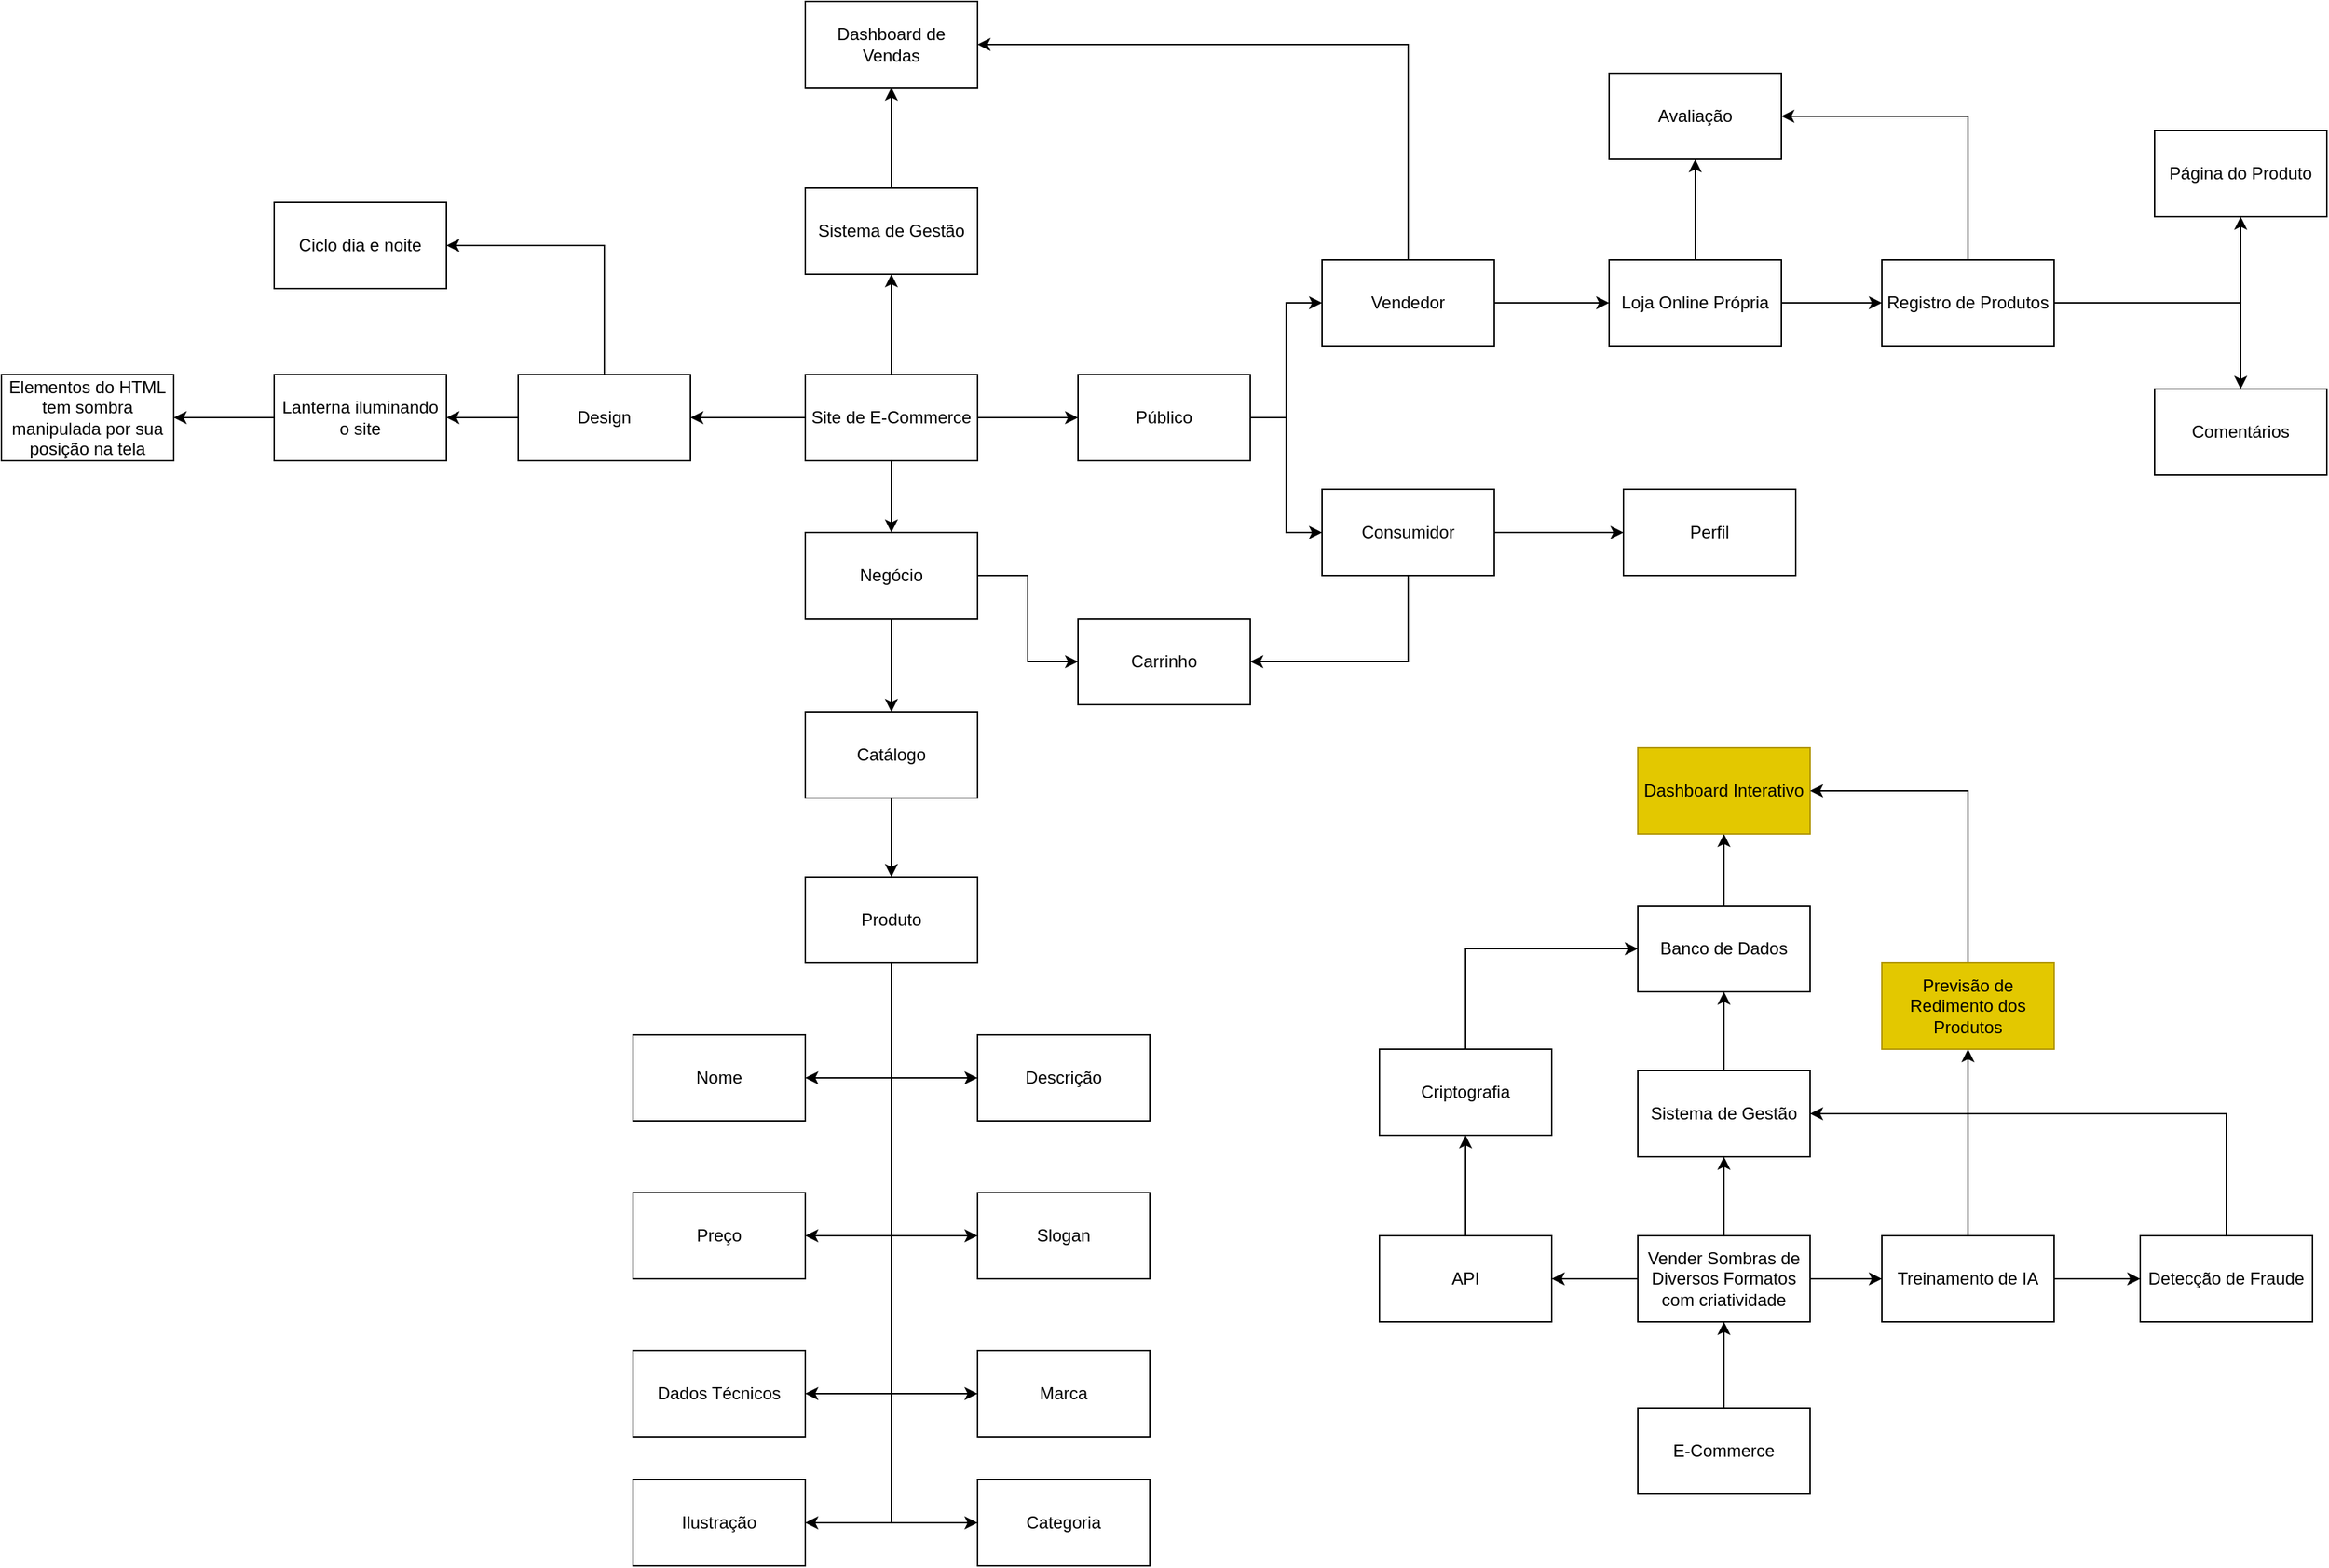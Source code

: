 <mxfile version="28.0.7">
  <diagram name="Página-1" id="C9cEIiKyZK1KmU4NjCaQ">
    <mxGraphModel dx="2403" dy="882" grid="1" gridSize="10" guides="1" tooltips="1" connect="1" arrows="1" fold="1" page="1" pageScale="1" pageWidth="827" pageHeight="1169" math="0" shadow="0">
      <root>
        <mxCell id="0" />
        <mxCell id="1" parent="0" />
        <mxCell id="oSPMD-teFhX5AmUhnf4v-3" style="edgeStyle=orthogonalEdgeStyle;rounded=0;orthogonalLoop=1;jettySize=auto;html=1;entryX=0.5;entryY=0;entryDx=0;entryDy=0;" parent="1" source="oSPMD-teFhX5AmUhnf4v-1" target="oSPMD-teFhX5AmUhnf4v-2" edge="1">
          <mxGeometry relative="1" as="geometry" />
        </mxCell>
        <mxCell id="oSPMD-teFhX5AmUhnf4v-9" style="edgeStyle=orthogonalEdgeStyle;rounded=0;orthogonalLoop=1;jettySize=auto;html=1;entryX=1;entryY=0.5;entryDx=0;entryDy=0;" parent="1" source="oSPMD-teFhX5AmUhnf4v-1" target="oSPMD-teFhX5AmUhnf4v-8" edge="1">
          <mxGeometry relative="1" as="geometry" />
        </mxCell>
        <mxCell id="oSPMD-teFhX5AmUhnf4v-31" value="" style="edgeStyle=orthogonalEdgeStyle;rounded=0;orthogonalLoop=1;jettySize=auto;html=1;" parent="1" source="oSPMD-teFhX5AmUhnf4v-1" target="oSPMD-teFhX5AmUhnf4v-30" edge="1">
          <mxGeometry relative="1" as="geometry" />
        </mxCell>
        <mxCell id="oSPMD-teFhX5AmUhnf4v-34" value="" style="edgeStyle=orthogonalEdgeStyle;rounded=0;orthogonalLoop=1;jettySize=auto;html=1;" parent="1" source="oSPMD-teFhX5AmUhnf4v-1" target="oSPMD-teFhX5AmUhnf4v-33" edge="1">
          <mxGeometry relative="1" as="geometry" />
        </mxCell>
        <mxCell id="oSPMD-teFhX5AmUhnf4v-1" value="Site de E-Commerce" style="rounded=0;whiteSpace=wrap;html=1;" parent="1" vertex="1">
          <mxGeometry x="360" y="290" width="120" height="60" as="geometry" />
        </mxCell>
        <mxCell id="oSPMD-teFhX5AmUhnf4v-13" value="" style="edgeStyle=orthogonalEdgeStyle;rounded=0;orthogonalLoop=1;jettySize=auto;html=1;" parent="1" source="oSPMD-teFhX5AmUhnf4v-2" target="oSPMD-teFhX5AmUhnf4v-11" edge="1">
          <mxGeometry relative="1" as="geometry" />
        </mxCell>
        <mxCell id="oSPMD-teFhX5AmUhnf4v-45" value="" style="edgeStyle=orthogonalEdgeStyle;rounded=0;orthogonalLoop=1;jettySize=auto;html=1;" parent="1" source="oSPMD-teFhX5AmUhnf4v-2" target="oSPMD-teFhX5AmUhnf4v-44" edge="1">
          <mxGeometry relative="1" as="geometry" />
        </mxCell>
        <mxCell id="oSPMD-teFhX5AmUhnf4v-2" value="Negócio" style="rounded=0;whiteSpace=wrap;html=1;" parent="1" vertex="1">
          <mxGeometry x="360" y="400" width="120" height="60" as="geometry" />
        </mxCell>
        <mxCell id="oSPMD-teFhX5AmUhnf4v-25" style="edgeStyle=orthogonalEdgeStyle;rounded=0;orthogonalLoop=1;jettySize=auto;html=1;entryX=1;entryY=0.5;entryDx=0;entryDy=0;" parent="1" source="oSPMD-teFhX5AmUhnf4v-8" target="oSPMD-teFhX5AmUhnf4v-24" edge="1">
          <mxGeometry relative="1" as="geometry">
            <Array as="points">
              <mxPoint x="220" y="200" />
            </Array>
          </mxGeometry>
        </mxCell>
        <mxCell id="oSPMD-teFhX5AmUhnf4v-27" style="edgeStyle=orthogonalEdgeStyle;rounded=0;orthogonalLoop=1;jettySize=auto;html=1;entryX=1;entryY=0.5;entryDx=0;entryDy=0;" parent="1" source="oSPMD-teFhX5AmUhnf4v-8" target="oSPMD-teFhX5AmUhnf4v-26" edge="1">
          <mxGeometry relative="1" as="geometry" />
        </mxCell>
        <mxCell id="oSPMD-teFhX5AmUhnf4v-8" value="Design" style="rounded=0;whiteSpace=wrap;html=1;" parent="1" vertex="1">
          <mxGeometry x="160" y="290" width="120" height="60" as="geometry" />
        </mxCell>
        <mxCell id="oSPMD-teFhX5AmUhnf4v-18" style="edgeStyle=orthogonalEdgeStyle;rounded=0;orthogonalLoop=1;jettySize=auto;html=1;entryX=0.5;entryY=0;entryDx=0;entryDy=0;" parent="1" source="oSPMD-teFhX5AmUhnf4v-11" target="oSPMD-teFhX5AmUhnf4v-17" edge="1">
          <mxGeometry relative="1" as="geometry" />
        </mxCell>
        <mxCell id="oSPMD-teFhX5AmUhnf4v-11" value="Catálogo" style="rounded=0;whiteSpace=wrap;html=1;" parent="1" vertex="1">
          <mxGeometry x="360" y="525" width="120" height="60" as="geometry" />
        </mxCell>
        <mxCell id="oSPMD-teFhX5AmUhnf4v-62" style="edgeStyle=orthogonalEdgeStyle;rounded=0;orthogonalLoop=1;jettySize=auto;html=1;entryX=1;entryY=0.5;entryDx=0;entryDy=0;" parent="1" source="oSPMD-teFhX5AmUhnf4v-17" target="oSPMD-teFhX5AmUhnf4v-22" edge="1">
          <mxGeometry relative="1" as="geometry" />
        </mxCell>
        <mxCell id="oSPMD-teFhX5AmUhnf4v-63" style="edgeStyle=orthogonalEdgeStyle;rounded=0;orthogonalLoop=1;jettySize=auto;html=1;entryX=0;entryY=0.5;entryDx=0;entryDy=0;" parent="1" source="oSPMD-teFhX5AmUhnf4v-17" target="oSPMD-teFhX5AmUhnf4v-60" edge="1">
          <mxGeometry relative="1" as="geometry">
            <Array as="points">
              <mxPoint x="420" y="780" />
            </Array>
          </mxGeometry>
        </mxCell>
        <mxCell id="oSPMD-teFhX5AmUhnf4v-64" style="edgeStyle=orthogonalEdgeStyle;rounded=0;orthogonalLoop=1;jettySize=auto;html=1;entryX=1;entryY=0.5;entryDx=0;entryDy=0;" parent="1" source="oSPMD-teFhX5AmUhnf4v-17" target="oSPMD-teFhX5AmUhnf4v-59" edge="1">
          <mxGeometry relative="1" as="geometry" />
        </mxCell>
        <mxCell id="oSPMD-teFhX5AmUhnf4v-66" style="edgeStyle=orthogonalEdgeStyle;rounded=0;orthogonalLoop=1;jettySize=auto;html=1;entryX=0;entryY=0.5;entryDx=0;entryDy=0;" parent="1" source="oSPMD-teFhX5AmUhnf4v-17" target="oSPMD-teFhX5AmUhnf4v-65" edge="1">
          <mxGeometry relative="1" as="geometry" />
        </mxCell>
        <mxCell id="oSPMD-teFhX5AmUhnf4v-68" style="edgeStyle=orthogonalEdgeStyle;rounded=0;orthogonalLoop=1;jettySize=auto;html=1;entryX=1;entryY=0.5;entryDx=0;entryDy=0;" parent="1" source="oSPMD-teFhX5AmUhnf4v-17" target="oSPMD-teFhX5AmUhnf4v-67" edge="1">
          <mxGeometry relative="1" as="geometry" />
        </mxCell>
        <mxCell id="oSPMD-teFhX5AmUhnf4v-70" style="edgeStyle=orthogonalEdgeStyle;rounded=0;orthogonalLoop=1;jettySize=auto;html=1;entryX=0;entryY=0.5;entryDx=0;entryDy=0;" parent="1" source="oSPMD-teFhX5AmUhnf4v-17" target="oSPMD-teFhX5AmUhnf4v-69" edge="1">
          <mxGeometry relative="1" as="geometry" />
        </mxCell>
        <mxCell id="oSPMD-teFhX5AmUhnf4v-72" style="edgeStyle=orthogonalEdgeStyle;rounded=0;orthogonalLoop=1;jettySize=auto;html=1;" parent="1" source="oSPMD-teFhX5AmUhnf4v-17" target="oSPMD-teFhX5AmUhnf4v-71" edge="1">
          <mxGeometry relative="1" as="geometry">
            <Array as="points">
              <mxPoint x="420" y="1090" />
            </Array>
          </mxGeometry>
        </mxCell>
        <mxCell id="oSPMD-teFhX5AmUhnf4v-76" style="edgeStyle=orthogonalEdgeStyle;rounded=0;orthogonalLoop=1;jettySize=auto;html=1;entryX=0;entryY=0.5;entryDx=0;entryDy=0;" parent="1" source="oSPMD-teFhX5AmUhnf4v-17" target="oSPMD-teFhX5AmUhnf4v-19" edge="1">
          <mxGeometry relative="1" as="geometry" />
        </mxCell>
        <mxCell id="oSPMD-teFhX5AmUhnf4v-17" value="Produto" style="rounded=0;whiteSpace=wrap;html=1;" parent="1" vertex="1">
          <mxGeometry x="360" y="640" width="120" height="60" as="geometry" />
        </mxCell>
        <mxCell id="oSPMD-teFhX5AmUhnf4v-19" value="Categoria" style="rounded=0;whiteSpace=wrap;html=1;" parent="1" vertex="1">
          <mxGeometry x="480" y="1060" width="120" height="60" as="geometry" />
        </mxCell>
        <mxCell id="oSPMD-teFhX5AmUhnf4v-22" value="Nome" style="rounded=0;whiteSpace=wrap;html=1;" parent="1" vertex="1">
          <mxGeometry x="240" y="750" width="120" height="60" as="geometry" />
        </mxCell>
        <mxCell id="oSPMD-teFhX5AmUhnf4v-24" value="Ciclo dia e noite" style="rounded=0;whiteSpace=wrap;html=1;" parent="1" vertex="1">
          <mxGeometry x="-10" y="170" width="120" height="60" as="geometry" />
        </mxCell>
        <mxCell id="oSPMD-teFhX5AmUhnf4v-29" value="" style="edgeStyle=orthogonalEdgeStyle;rounded=0;orthogonalLoop=1;jettySize=auto;html=1;" parent="1" source="oSPMD-teFhX5AmUhnf4v-26" target="oSPMD-teFhX5AmUhnf4v-28" edge="1">
          <mxGeometry relative="1" as="geometry" />
        </mxCell>
        <mxCell id="oSPMD-teFhX5AmUhnf4v-26" value="Lanterna iluminando o site" style="rounded=0;whiteSpace=wrap;html=1;" parent="1" vertex="1">
          <mxGeometry x="-10" y="290" width="120" height="60" as="geometry" />
        </mxCell>
        <mxCell id="oSPMD-teFhX5AmUhnf4v-28" value="Elementos do HTML tem sombra manipulada por sua posição na tela" style="rounded=0;whiteSpace=wrap;html=1;" parent="1" vertex="1">
          <mxGeometry x="-200" y="290" width="120" height="60" as="geometry" />
        </mxCell>
        <mxCell id="oSPMD-teFhX5AmUhnf4v-52" style="edgeStyle=orthogonalEdgeStyle;rounded=0;orthogonalLoop=1;jettySize=auto;html=1;entryX=0.5;entryY=1;entryDx=0;entryDy=0;" parent="1" source="oSPMD-teFhX5AmUhnf4v-30" target="oSPMD-teFhX5AmUhnf4v-32" edge="1">
          <mxGeometry relative="1" as="geometry" />
        </mxCell>
        <mxCell id="oSPMD-teFhX5AmUhnf4v-30" value="Sistema de Gestão" style="rounded=0;whiteSpace=wrap;html=1;" parent="1" vertex="1">
          <mxGeometry x="360" y="160" width="120" height="60" as="geometry" />
        </mxCell>
        <mxCell id="oSPMD-teFhX5AmUhnf4v-32" value="Dashboard de Vendas" style="rounded=0;whiteSpace=wrap;html=1;" parent="1" vertex="1">
          <mxGeometry x="360" y="30" width="120" height="60" as="geometry" />
        </mxCell>
        <mxCell id="oSPMD-teFhX5AmUhnf4v-36" style="edgeStyle=orthogonalEdgeStyle;rounded=0;orthogonalLoop=1;jettySize=auto;html=1;entryX=0;entryY=0.5;entryDx=0;entryDy=0;" parent="1" source="oSPMD-teFhX5AmUhnf4v-33" target="oSPMD-teFhX5AmUhnf4v-35" edge="1">
          <mxGeometry relative="1" as="geometry" />
        </mxCell>
        <mxCell id="oSPMD-teFhX5AmUhnf4v-38" style="edgeStyle=orthogonalEdgeStyle;rounded=0;orthogonalLoop=1;jettySize=auto;html=1;entryX=0;entryY=0.5;entryDx=0;entryDy=0;" parent="1" source="oSPMD-teFhX5AmUhnf4v-33" target="oSPMD-teFhX5AmUhnf4v-37" edge="1">
          <mxGeometry relative="1" as="geometry" />
        </mxCell>
        <mxCell id="oSPMD-teFhX5AmUhnf4v-33" value="Público" style="rounded=0;whiteSpace=wrap;html=1;" parent="1" vertex="1">
          <mxGeometry x="550" y="290" width="120" height="60" as="geometry" />
        </mxCell>
        <mxCell id="oSPMD-teFhX5AmUhnf4v-48" style="edgeStyle=orthogonalEdgeStyle;rounded=0;orthogonalLoop=1;jettySize=auto;html=1;entryX=0;entryY=0.5;entryDx=0;entryDy=0;" parent="1" source="oSPMD-teFhX5AmUhnf4v-35" target="oSPMD-teFhX5AmUhnf4v-47" edge="1">
          <mxGeometry relative="1" as="geometry" />
        </mxCell>
        <mxCell id="oSPMD-teFhX5AmUhnf4v-51" style="edgeStyle=orthogonalEdgeStyle;rounded=0;orthogonalLoop=1;jettySize=auto;html=1;entryX=1;entryY=0.5;entryDx=0;entryDy=0;" parent="1" source="oSPMD-teFhX5AmUhnf4v-35" target="oSPMD-teFhX5AmUhnf4v-44" edge="1">
          <mxGeometry relative="1" as="geometry">
            <mxPoint x="780" y="490" as="targetPoint" />
            <Array as="points">
              <mxPoint x="780" y="490" />
            </Array>
          </mxGeometry>
        </mxCell>
        <mxCell id="oSPMD-teFhX5AmUhnf4v-35" value="Consumidor" style="rounded=0;whiteSpace=wrap;html=1;" parent="1" vertex="1">
          <mxGeometry x="720" y="370" width="120" height="60" as="geometry" />
        </mxCell>
        <mxCell id="oSPMD-teFhX5AmUhnf4v-40" style="edgeStyle=orthogonalEdgeStyle;rounded=0;orthogonalLoop=1;jettySize=auto;html=1;entryX=0;entryY=0.5;entryDx=0;entryDy=0;" parent="1" source="oSPMD-teFhX5AmUhnf4v-37" target="oSPMD-teFhX5AmUhnf4v-39" edge="1">
          <mxGeometry relative="1" as="geometry" />
        </mxCell>
        <mxCell id="oSPMD-teFhX5AmUhnf4v-57" style="edgeStyle=orthogonalEdgeStyle;rounded=0;orthogonalLoop=1;jettySize=auto;html=1;entryX=1;entryY=0.5;entryDx=0;entryDy=0;" parent="1" source="oSPMD-teFhX5AmUhnf4v-37" target="oSPMD-teFhX5AmUhnf4v-32" edge="1">
          <mxGeometry relative="1" as="geometry">
            <Array as="points">
              <mxPoint x="780" y="60" />
            </Array>
          </mxGeometry>
        </mxCell>
        <mxCell id="oSPMD-teFhX5AmUhnf4v-37" value="Vendedor" style="rounded=0;whiteSpace=wrap;html=1;" parent="1" vertex="1">
          <mxGeometry x="720" y="210" width="120" height="60" as="geometry" />
        </mxCell>
        <mxCell id="oSPMD-teFhX5AmUhnf4v-42" style="edgeStyle=orthogonalEdgeStyle;rounded=0;orthogonalLoop=1;jettySize=auto;html=1;entryX=0;entryY=0.5;entryDx=0;entryDy=0;" parent="1" source="oSPMD-teFhX5AmUhnf4v-39" target="oSPMD-teFhX5AmUhnf4v-41" edge="1">
          <mxGeometry relative="1" as="geometry" />
        </mxCell>
        <mxCell id="oSPMD-teFhX5AmUhnf4v-50" value="" style="edgeStyle=orthogonalEdgeStyle;rounded=0;orthogonalLoop=1;jettySize=auto;html=1;" parent="1" source="oSPMD-teFhX5AmUhnf4v-39" target="oSPMD-teFhX5AmUhnf4v-49" edge="1">
          <mxGeometry relative="1" as="geometry" />
        </mxCell>
        <mxCell id="oSPMD-teFhX5AmUhnf4v-39" value="Loja Online Própria" style="rounded=0;whiteSpace=wrap;html=1;" parent="1" vertex="1">
          <mxGeometry x="920" y="210" width="120" height="60" as="geometry" />
        </mxCell>
        <mxCell id="oSPMD-teFhX5AmUhnf4v-55" style="edgeStyle=orthogonalEdgeStyle;rounded=0;orthogonalLoop=1;jettySize=auto;html=1;" parent="1" source="oSPMD-teFhX5AmUhnf4v-41" target="oSPMD-teFhX5AmUhnf4v-54" edge="1">
          <mxGeometry relative="1" as="geometry" />
        </mxCell>
        <mxCell id="oSPMD-teFhX5AmUhnf4v-56" style="edgeStyle=orthogonalEdgeStyle;rounded=0;orthogonalLoop=1;jettySize=auto;html=1;" parent="1" source="oSPMD-teFhX5AmUhnf4v-41" target="oSPMD-teFhX5AmUhnf4v-53" edge="1">
          <mxGeometry relative="1" as="geometry" />
        </mxCell>
        <mxCell id="oSPMD-teFhX5AmUhnf4v-58" style="edgeStyle=orthogonalEdgeStyle;rounded=0;orthogonalLoop=1;jettySize=auto;html=1;entryX=1;entryY=0.5;entryDx=0;entryDy=0;" parent="1" source="oSPMD-teFhX5AmUhnf4v-41" target="oSPMD-teFhX5AmUhnf4v-49" edge="1">
          <mxGeometry relative="1" as="geometry">
            <Array as="points">
              <mxPoint x="1170" y="110" />
            </Array>
          </mxGeometry>
        </mxCell>
        <mxCell id="oSPMD-teFhX5AmUhnf4v-41" value="Registro de Produtos" style="rounded=0;whiteSpace=wrap;html=1;" parent="1" vertex="1">
          <mxGeometry x="1110" y="210" width="120" height="60" as="geometry" />
        </mxCell>
        <mxCell id="oSPMD-teFhX5AmUhnf4v-44" value="Carrinho" style="rounded=0;whiteSpace=wrap;html=1;" parent="1" vertex="1">
          <mxGeometry x="550" y="460" width="120" height="60" as="geometry" />
        </mxCell>
        <mxCell id="oSPMD-teFhX5AmUhnf4v-47" value="Perfil" style="rounded=0;whiteSpace=wrap;html=1;" parent="1" vertex="1">
          <mxGeometry x="930" y="370" width="120" height="60" as="geometry" />
        </mxCell>
        <mxCell id="oSPMD-teFhX5AmUhnf4v-49" value="Avaliação" style="rounded=0;whiteSpace=wrap;html=1;" parent="1" vertex="1">
          <mxGeometry x="920" y="80" width="120" height="60" as="geometry" />
        </mxCell>
        <mxCell id="oSPMD-teFhX5AmUhnf4v-53" value="Página do Produto" style="rounded=0;whiteSpace=wrap;html=1;" parent="1" vertex="1">
          <mxGeometry x="1300" y="120" width="120" height="60" as="geometry" />
        </mxCell>
        <mxCell id="oSPMD-teFhX5AmUhnf4v-54" value="Comentários" style="rounded=0;whiteSpace=wrap;html=1;" parent="1" vertex="1">
          <mxGeometry x="1300" y="300" width="120" height="60" as="geometry" />
        </mxCell>
        <mxCell id="oSPMD-teFhX5AmUhnf4v-59" value="Preço" style="rounded=0;whiteSpace=wrap;html=1;" parent="1" vertex="1">
          <mxGeometry x="240" y="860" width="120" height="60" as="geometry" />
        </mxCell>
        <mxCell id="oSPMD-teFhX5AmUhnf4v-60" value="Descrição" style="rounded=0;whiteSpace=wrap;html=1;" parent="1" vertex="1">
          <mxGeometry x="480" y="750" width="120" height="60" as="geometry" />
        </mxCell>
        <mxCell id="oSPMD-teFhX5AmUhnf4v-65" value="Slogan" style="rounded=0;whiteSpace=wrap;html=1;" parent="1" vertex="1">
          <mxGeometry x="480" y="860" width="120" height="60" as="geometry" />
        </mxCell>
        <mxCell id="oSPMD-teFhX5AmUhnf4v-67" value="Dados Técnicos" style="rounded=0;whiteSpace=wrap;html=1;" parent="1" vertex="1">
          <mxGeometry x="240" y="970" width="120" height="60" as="geometry" />
        </mxCell>
        <mxCell id="oSPMD-teFhX5AmUhnf4v-69" value="Marca" style="rounded=0;whiteSpace=wrap;html=1;" parent="1" vertex="1">
          <mxGeometry x="480" y="970" width="120" height="60" as="geometry" />
        </mxCell>
        <mxCell id="oSPMD-teFhX5AmUhnf4v-71" value="Ilustração" style="rounded=0;whiteSpace=wrap;html=1;" parent="1" vertex="1">
          <mxGeometry x="240" y="1060" width="120" height="60" as="geometry" />
        </mxCell>
        <mxCell id="oSPMD-teFhX5AmUhnf4v-94" style="edgeStyle=orthogonalEdgeStyle;rounded=0;orthogonalLoop=1;jettySize=auto;html=1;entryX=0.5;entryY=1;entryDx=0;entryDy=0;" parent="1" source="oSPMD-teFhX5AmUhnf4v-77" target="oSPMD-teFhX5AmUhnf4v-84" edge="1">
          <mxGeometry relative="1" as="geometry" />
        </mxCell>
        <mxCell id="oSPMD-teFhX5AmUhnf4v-77" value="E-Commerce" style="rounded=0;whiteSpace=wrap;html=1;" parent="1" vertex="1">
          <mxGeometry x="940" y="1010" width="120" height="60" as="geometry" />
        </mxCell>
        <mxCell id="oSPMD-teFhX5AmUhnf4v-82" style="edgeStyle=orthogonalEdgeStyle;rounded=0;orthogonalLoop=1;jettySize=auto;html=1;entryX=0;entryY=0.5;entryDx=0;entryDy=0;" parent="1" source="oSPMD-teFhX5AmUhnf4v-79" target="oSPMD-teFhX5AmUhnf4v-80" edge="1">
          <mxGeometry relative="1" as="geometry" />
        </mxCell>
        <mxCell id="oSPMD-teFhX5AmUhnf4v-101" style="edgeStyle=orthogonalEdgeStyle;rounded=0;orthogonalLoop=1;jettySize=auto;html=1;entryX=0.5;entryY=1;entryDx=0;entryDy=0;" parent="1" source="oSPMD-teFhX5AmUhnf4v-79" target="oSPMD-teFhX5AmUhnf4v-99" edge="1">
          <mxGeometry relative="1" as="geometry" />
        </mxCell>
        <mxCell id="oSPMD-teFhX5AmUhnf4v-79" value="Treinamento de IA" style="rounded=0;whiteSpace=wrap;html=1;" parent="1" vertex="1">
          <mxGeometry x="1110" y="890" width="120" height="60" as="geometry" />
        </mxCell>
        <mxCell id="oSPMD-teFhX5AmUhnf4v-102" style="edgeStyle=orthogonalEdgeStyle;rounded=0;orthogonalLoop=1;jettySize=auto;html=1;entryX=1;entryY=0.5;entryDx=0;entryDy=0;" parent="1" source="oSPMD-teFhX5AmUhnf4v-80" target="oSPMD-teFhX5AmUhnf4v-86" edge="1">
          <mxGeometry relative="1" as="geometry">
            <Array as="points">
              <mxPoint x="1350" y="805" />
            </Array>
          </mxGeometry>
        </mxCell>
        <mxCell id="oSPMD-teFhX5AmUhnf4v-80" value="Detecção de Fraude" style="rounded=0;whiteSpace=wrap;html=1;" parent="1" vertex="1">
          <mxGeometry x="1290" y="890" width="120" height="60" as="geometry" />
        </mxCell>
        <mxCell id="oSPMD-teFhX5AmUhnf4v-85" style="edgeStyle=orthogonalEdgeStyle;rounded=0;orthogonalLoop=1;jettySize=auto;html=1;entryX=0;entryY=0.5;entryDx=0;entryDy=0;" parent="1" source="oSPMD-teFhX5AmUhnf4v-84" target="oSPMD-teFhX5AmUhnf4v-79" edge="1">
          <mxGeometry relative="1" as="geometry" />
        </mxCell>
        <mxCell id="oSPMD-teFhX5AmUhnf4v-87" style="edgeStyle=orthogonalEdgeStyle;rounded=0;orthogonalLoop=1;jettySize=auto;html=1;entryX=0.5;entryY=1;entryDx=0;entryDy=0;" parent="1" source="oSPMD-teFhX5AmUhnf4v-84" target="oSPMD-teFhX5AmUhnf4v-86" edge="1">
          <mxGeometry relative="1" as="geometry" />
        </mxCell>
        <mxCell id="oSPMD-teFhX5AmUhnf4v-93" value="" style="edgeStyle=orthogonalEdgeStyle;rounded=0;orthogonalLoop=1;jettySize=auto;html=1;" parent="1" source="oSPMD-teFhX5AmUhnf4v-84" target="oSPMD-teFhX5AmUhnf4v-92" edge="1">
          <mxGeometry relative="1" as="geometry" />
        </mxCell>
        <mxCell id="oSPMD-teFhX5AmUhnf4v-84" value="Vender Sombras de Diversos Formatos com criatividade" style="rounded=0;whiteSpace=wrap;html=1;" parent="1" vertex="1">
          <mxGeometry x="940" y="890" width="120" height="60" as="geometry" />
        </mxCell>
        <mxCell id="oSPMD-teFhX5AmUhnf4v-89" value="" style="edgeStyle=orthogonalEdgeStyle;rounded=0;orthogonalLoop=1;jettySize=auto;html=1;" parent="1" source="oSPMD-teFhX5AmUhnf4v-86" target="oSPMD-teFhX5AmUhnf4v-88" edge="1">
          <mxGeometry relative="1" as="geometry" />
        </mxCell>
        <mxCell id="oSPMD-teFhX5AmUhnf4v-86" value="Sistema de Gestão" style="rounded=0;whiteSpace=wrap;html=1;" parent="1" vertex="1">
          <mxGeometry x="940" y="775" width="120" height="60" as="geometry" />
        </mxCell>
        <mxCell id="oSPMD-teFhX5AmUhnf4v-91" value="" style="edgeStyle=orthogonalEdgeStyle;rounded=0;orthogonalLoop=1;jettySize=auto;html=1;" parent="1" source="oSPMD-teFhX5AmUhnf4v-88" target="oSPMD-teFhX5AmUhnf4v-90" edge="1">
          <mxGeometry relative="1" as="geometry" />
        </mxCell>
        <mxCell id="oSPMD-teFhX5AmUhnf4v-88" value="Banco de Dados" style="rounded=0;whiteSpace=wrap;html=1;" parent="1" vertex="1">
          <mxGeometry x="940" y="660" width="120" height="60" as="geometry" />
        </mxCell>
        <mxCell id="oSPMD-teFhX5AmUhnf4v-90" value="Dashboard Interativo" style="rounded=0;whiteSpace=wrap;html=1;fillColor=#e3c800;fontColor=#000000;strokeColor=#B09500;" parent="1" vertex="1">
          <mxGeometry x="940" y="550" width="120" height="60" as="geometry" />
        </mxCell>
        <mxCell id="oSPMD-teFhX5AmUhnf4v-98" style="edgeStyle=orthogonalEdgeStyle;rounded=0;orthogonalLoop=1;jettySize=auto;html=1;entryX=0.5;entryY=1;entryDx=0;entryDy=0;" parent="1" source="oSPMD-teFhX5AmUhnf4v-92" target="oSPMD-teFhX5AmUhnf4v-96" edge="1">
          <mxGeometry relative="1" as="geometry">
            <mxPoint x="820" y="840" as="targetPoint" />
          </mxGeometry>
        </mxCell>
        <mxCell id="oSPMD-teFhX5AmUhnf4v-92" value="API" style="rounded=0;whiteSpace=wrap;html=1;" parent="1" vertex="1">
          <mxGeometry x="760" y="890" width="120" height="60" as="geometry" />
        </mxCell>
        <mxCell id="oSPMD-teFhX5AmUhnf4v-97" style="edgeStyle=orthogonalEdgeStyle;rounded=0;orthogonalLoop=1;jettySize=auto;html=1;entryX=0;entryY=0.5;entryDx=0;entryDy=0;" parent="1" source="oSPMD-teFhX5AmUhnf4v-96" target="oSPMD-teFhX5AmUhnf4v-88" edge="1">
          <mxGeometry relative="1" as="geometry">
            <Array as="points">
              <mxPoint x="820" y="690" />
            </Array>
          </mxGeometry>
        </mxCell>
        <mxCell id="oSPMD-teFhX5AmUhnf4v-96" value="Criptografia" style="rounded=0;whiteSpace=wrap;html=1;" parent="1" vertex="1">
          <mxGeometry x="760" y="760" width="120" height="60" as="geometry" />
        </mxCell>
        <mxCell id="oSPMD-teFhX5AmUhnf4v-100" style="edgeStyle=orthogonalEdgeStyle;rounded=0;orthogonalLoop=1;jettySize=auto;html=1;entryX=1;entryY=0.5;entryDx=0;entryDy=0;" parent="1" source="oSPMD-teFhX5AmUhnf4v-99" target="oSPMD-teFhX5AmUhnf4v-90" edge="1">
          <mxGeometry relative="1" as="geometry">
            <Array as="points">
              <mxPoint x="1170" y="580" />
            </Array>
          </mxGeometry>
        </mxCell>
        <mxCell id="oSPMD-teFhX5AmUhnf4v-99" value="Previsão de Redimento dos Produtos" style="rounded=0;whiteSpace=wrap;html=1;fillColor=#e3c800;fontColor=#000000;strokeColor=#B09500;" parent="1" vertex="1">
          <mxGeometry x="1110" y="700" width="120" height="60" as="geometry" />
        </mxCell>
      </root>
    </mxGraphModel>
  </diagram>
</mxfile>
